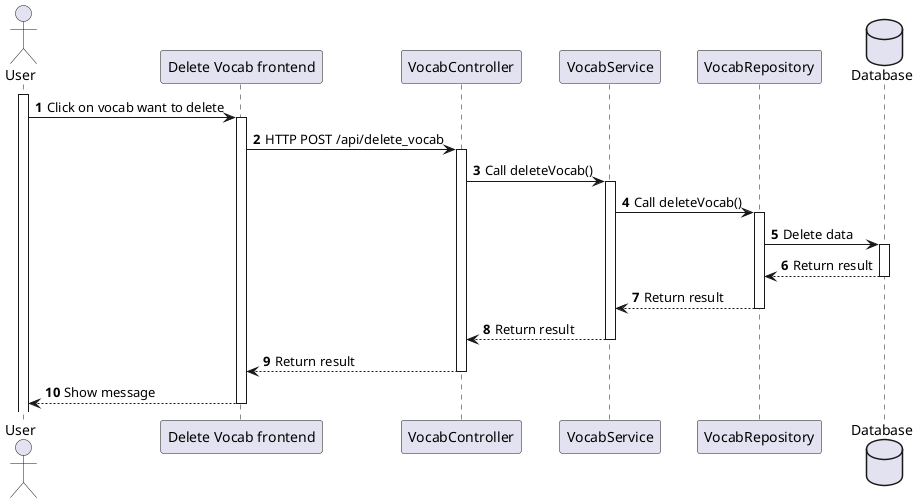 @startuml
'https://plantuml.com/sequence-diagram

autonumber

actor User

participant "Delete Vocab frontend" as fe
participant "VocabController" as Controller
participant "VocabService" as Service
participant "VocabRepository" as Repository

database Database
activate User

User -> fe++: Click on vocab want to delete

fe -> Controller++: HTTP POST /api/delete_vocab
Controller -> Service++: Call deleteVocab()
Service -> Repository++: Call deleteVocab()
Repository -> Database++: Delete data

Database --> Repository--: Return result
Repository --> Service--: Return result
Service --> Controller--: Return result
Controller --> fe--: Return result
fe --> User--: Show message



@enduml